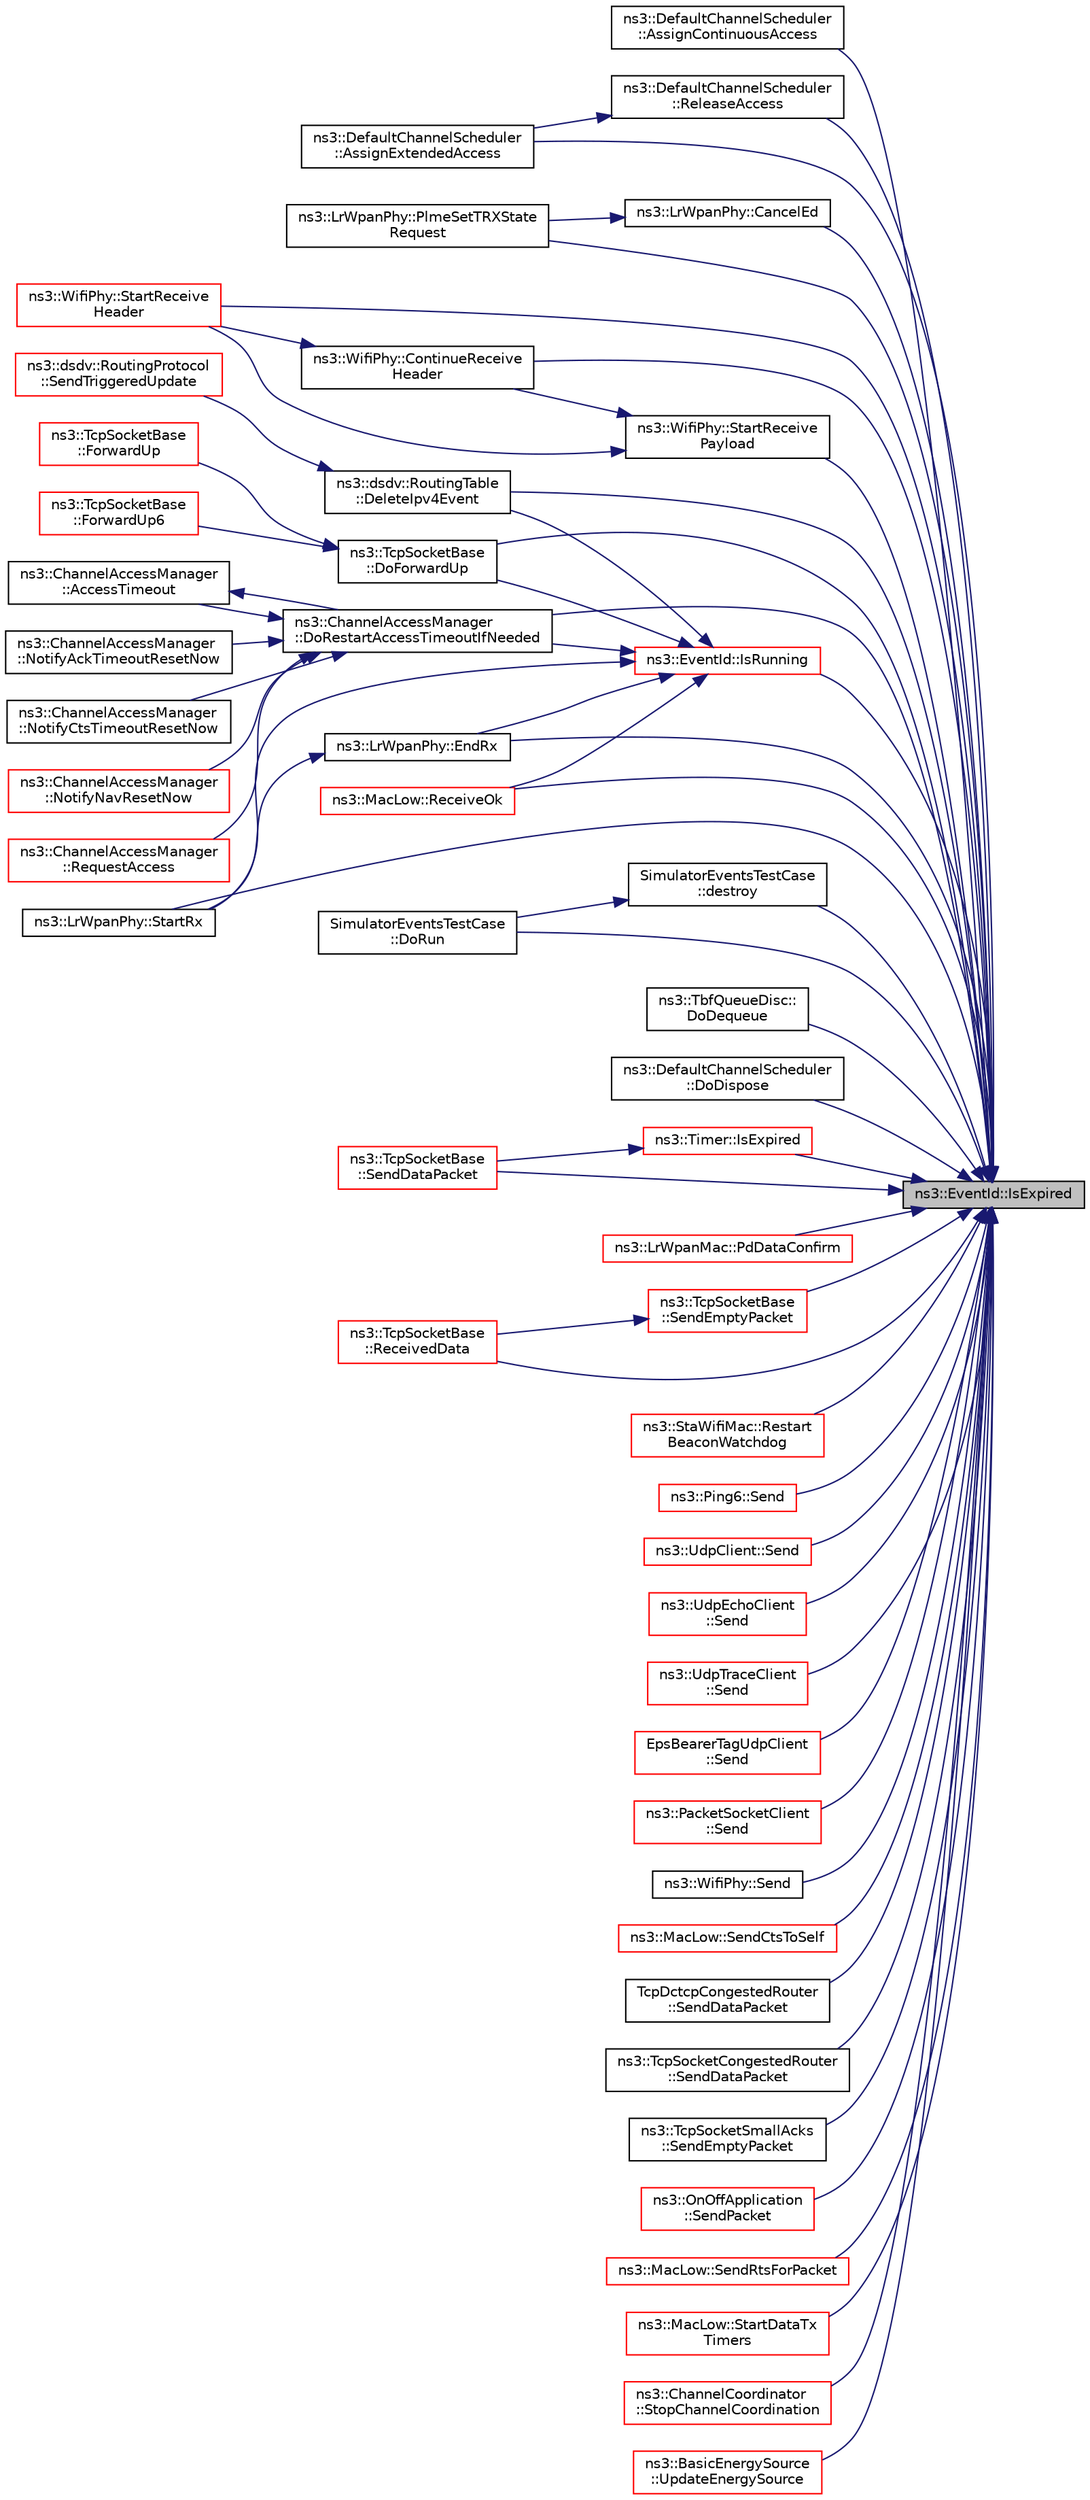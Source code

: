 digraph "ns3::EventId::IsExpired"
{
 // LATEX_PDF_SIZE
  edge [fontname="Helvetica",fontsize="10",labelfontname="Helvetica",labelfontsize="10"];
  node [fontname="Helvetica",fontsize="10",shape=record];
  rankdir="RL";
  Node1 [label="ns3::EventId::IsExpired",height=0.2,width=0.4,color="black", fillcolor="grey75", style="filled", fontcolor="black",tooltip="This method is syntactic sugar for the ns3::Simulator::IsExpired method."];
  Node1 -> Node2 [dir="back",color="midnightblue",fontsize="10",style="solid",fontname="Helvetica"];
  Node2 [label="ns3::DefaultChannelScheduler\l::AssignContinuousAccess",height=0.2,width=0.4,color="black", fillcolor="white", style="filled",URL="$classns3_1_1_default_channel_scheduler.html#aa693aed997fedf77fdbbb70ba862f887",tooltip=" "];
  Node1 -> Node3 [dir="back",color="midnightblue",fontsize="10",style="solid",fontname="Helvetica"];
  Node3 [label="ns3::DefaultChannelScheduler\l::AssignExtendedAccess",height=0.2,width=0.4,color="black", fillcolor="white", style="filled",URL="$classns3_1_1_default_channel_scheduler.html#ac04d88e86b56d56681145dfb16b7cbeb",tooltip=" "];
  Node1 -> Node4 [dir="back",color="midnightblue",fontsize="10",style="solid",fontname="Helvetica"];
  Node4 [label="ns3::LrWpanPhy::CancelEd",height=0.2,width=0.4,color="black", fillcolor="white", style="filled",URL="$classns3_1_1_lr_wpan_phy.html#af05ebca568ec11ec5621f9d361d77295",tooltip="Cancel an ongoing ED procedure."];
  Node4 -> Node5 [dir="back",color="midnightblue",fontsize="10",style="solid",fontname="Helvetica"];
  Node5 [label="ns3::LrWpanPhy::PlmeSetTRXState\lRequest",height=0.2,width=0.4,color="black", fillcolor="white", style="filled",URL="$classns3_1_1_lr_wpan_phy.html#a250bd133e6781745e652c8f3a3c7badc",tooltip="IEEE 802.15.4-2006 section 6.2.2.7 PLME-SET-TRX-STATE.request Set PHY state."];
  Node1 -> Node6 [dir="back",color="midnightblue",fontsize="10",style="solid",fontname="Helvetica"];
  Node6 [label="ns3::WifiPhy::ContinueReceive\lHeader",height=0.2,width=0.4,color="black", fillcolor="white", style="filled",URL="$classns3_1_1_wifi_phy.html#ac5c2d333cf5e8c1f33604ef1584486fe",tooltip="Continue receiving the PHY header of a PPDU (i.e."];
  Node6 -> Node7 [dir="back",color="midnightblue",fontsize="10",style="solid",fontname="Helvetica"];
  Node7 [label="ns3::WifiPhy::StartReceive\lHeader",height=0.2,width=0.4,color="red", fillcolor="white", style="filled",URL="$classns3_1_1_wifi_phy.html#aa7bcb29f6ad8b8280792fc83a25f8eac",tooltip="Start receiving the PHY header of a PPDU (i.e."];
  Node1 -> Node30 [dir="back",color="midnightblue",fontsize="10",style="solid",fontname="Helvetica"];
  Node30 [label="ns3::dsdv::RoutingTable\l::DeleteIpv4Event",height=0.2,width=0.4,color="black", fillcolor="white", style="filled",URL="$classns3_1_1dsdv_1_1_routing_table.html#a64caf377cd234d84f77215885d8b1967",tooltip="Clear up the entry from the map after the event is completed."];
  Node30 -> Node31 [dir="back",color="midnightblue",fontsize="10",style="solid",fontname="Helvetica"];
  Node31 [label="ns3::dsdv::RoutingProtocol\l::SendTriggeredUpdate",height=0.2,width=0.4,color="red", fillcolor="white", style="filled",URL="$classns3_1_1dsdv_1_1_routing_protocol.html#adc414310ddaa5e69520a176c0dac59cc",tooltip="Sends trigger update from a node."];
  Node1 -> Node37 [dir="back",color="midnightblue",fontsize="10",style="solid",fontname="Helvetica"];
  Node37 [label="SimulatorEventsTestCase\l::destroy",height=0.2,width=0.4,color="black", fillcolor="white", style="filled",URL="$class_simulator_events_test_case.html#a1ccb189e5b14b7d42e5641e575fee4a2",tooltip=" "];
  Node37 -> Node38 [dir="back",color="midnightblue",fontsize="10",style="solid",fontname="Helvetica"];
  Node38 [label="SimulatorEventsTestCase\l::DoRun",height=0.2,width=0.4,color="black", fillcolor="white", style="filled",URL="$class_simulator_events_test_case.html#a00040d668dfec666439e200cbf653807",tooltip="Implementation to actually run this TestCase."];
  Node1 -> Node39 [dir="back",color="midnightblue",fontsize="10",style="solid",fontname="Helvetica"];
  Node39 [label="ns3::TbfQueueDisc::\lDoDequeue",height=0.2,width=0.4,color="black", fillcolor="white", style="filled",URL="$classns3_1_1_tbf_queue_disc.html#adbd2533e54dd52ba3c4f064be5e0b87e",tooltip="This function actually extracts a packet from the queue disc."];
  Node1 -> Node40 [dir="back",color="midnightblue",fontsize="10",style="solid",fontname="Helvetica"];
  Node40 [label="ns3::DefaultChannelScheduler\l::DoDispose",height=0.2,width=0.4,color="black", fillcolor="white", style="filled",URL="$classns3_1_1_default_channel_scheduler.html#a3f03555954b3895a69f39394cb37f251",tooltip="Destructor implementation."];
  Node1 -> Node41 [dir="back",color="midnightblue",fontsize="10",style="solid",fontname="Helvetica"];
  Node41 [label="ns3::TcpSocketBase\l::DoForwardUp",height=0.2,width=0.4,color="black", fillcolor="white", style="filled",URL="$classns3_1_1_tcp_socket_base.html#ad5e7b21b9e9371bf9c19da5d3c56aac1",tooltip="Called by TcpSocketBase::ForwardUp{,6}()."];
  Node41 -> Node42 [dir="back",color="midnightblue",fontsize="10",style="solid",fontname="Helvetica"];
  Node42 [label="ns3::TcpSocketBase\l::ForwardUp",height=0.2,width=0.4,color="red", fillcolor="white", style="filled",URL="$classns3_1_1_tcp_socket_base.html#a2ebbcb9713facc9481341fcd972cdd82",tooltip="Called by the L3 protocol when it received a packet to pass on to TCP."];
  Node41 -> Node50 [dir="back",color="midnightblue",fontsize="10",style="solid",fontname="Helvetica"];
  Node50 [label="ns3::TcpSocketBase\l::ForwardUp6",height=0.2,width=0.4,color="red", fillcolor="white", style="filled",URL="$classns3_1_1_tcp_socket_base.html#aa0cd34b3562685596b2c3fd1e6a42a6f",tooltip="Called by the L3 protocol when it received a packet to pass on to TCP."];
  Node1 -> Node51 [dir="back",color="midnightblue",fontsize="10",style="solid",fontname="Helvetica"];
  Node51 [label="ns3::ChannelAccessManager\l::DoRestartAccessTimeoutIfNeeded",height=0.2,width=0.4,color="black", fillcolor="white", style="filled",URL="$classns3_1_1_channel_access_manager.html#a4197521f9ff8b1a70f837ed87e8737e3",tooltip=" "];
  Node51 -> Node52 [dir="back",color="midnightblue",fontsize="10",style="solid",fontname="Helvetica"];
  Node52 [label="ns3::ChannelAccessManager\l::AccessTimeout",height=0.2,width=0.4,color="black", fillcolor="white", style="filled",URL="$classns3_1_1_channel_access_manager.html#a0b155956cb94bba762d15d54cc1fe7ca",tooltip="Called when access timeout should occur (e.g."];
  Node52 -> Node51 [dir="back",color="midnightblue",fontsize="10",style="solid",fontname="Helvetica"];
  Node51 -> Node53 [dir="back",color="midnightblue",fontsize="10",style="solid",fontname="Helvetica"];
  Node53 [label="ns3::ChannelAccessManager\l::NotifyAckTimeoutResetNow",height=0.2,width=0.4,color="black", fillcolor="white", style="filled",URL="$classns3_1_1_channel_access_manager.html#ad6ada9e298f4ba088d5761960dad307b",tooltip="Notify that ack timer has reset."];
  Node51 -> Node54 [dir="back",color="midnightblue",fontsize="10",style="solid",fontname="Helvetica"];
  Node54 [label="ns3::ChannelAccessManager\l::NotifyCtsTimeoutResetNow",height=0.2,width=0.4,color="black", fillcolor="white", style="filled",URL="$classns3_1_1_channel_access_manager.html#a34d6b5afc6410e08275fa93817d00f25",tooltip="Notify that CTS timer has reset."];
  Node51 -> Node55 [dir="back",color="midnightblue",fontsize="10",style="solid",fontname="Helvetica"];
  Node55 [label="ns3::ChannelAccessManager\l::NotifyNavResetNow",height=0.2,width=0.4,color="red", fillcolor="white", style="filled",URL="$classns3_1_1_channel_access_manager.html#ad718d29686e51027419769b3735e5dd4",tooltip=" "];
  Node51 -> Node57 [dir="back",color="midnightblue",fontsize="10",style="solid",fontname="Helvetica"];
  Node57 [label="ns3::ChannelAccessManager\l::RequestAccess",height=0.2,width=0.4,color="red", fillcolor="white", style="filled",URL="$classns3_1_1_channel_access_manager.html#abb772d23a9ee81e9b6ce46b3aefc67a8",tooltip=" "];
  Node1 -> Node38 [dir="back",color="midnightblue",fontsize="10",style="solid",fontname="Helvetica"];
  Node1 -> Node149 [dir="back",color="midnightblue",fontsize="10",style="solid",fontname="Helvetica"];
  Node149 [label="ns3::LrWpanPhy::EndRx",height=0.2,width=0.4,color="black", fillcolor="white", style="filled",URL="$classns3_1_1_lr_wpan_phy.html#a3a6d92e9b81bb3209b990e6ab12f37b3",tooltip="Finish the reception of a frame."];
  Node149 -> Node150 [dir="back",color="midnightblue",fontsize="10",style="solid",fontname="Helvetica"];
  Node150 [label="ns3::LrWpanPhy::StartRx",height=0.2,width=0.4,color="black", fillcolor="white", style="filled",URL="$classns3_1_1_lr_wpan_phy.html#a0009842c2fb1be73d1ad437ca0e28b73",tooltip="Notify the SpectrumPhy instance of an incoming waveform."];
  Node1 -> Node151 [dir="back",color="midnightblue",fontsize="10",style="solid",fontname="Helvetica"];
  Node151 [label="ns3::Timer::IsExpired",height=0.2,width=0.4,color="red", fillcolor="white", style="filled",URL="$classns3_1_1_timer.html#a1eb2f885fb19da1147c0a3b864e61ba7",tooltip=" "];
  Node151 -> Node153 [dir="back",color="midnightblue",fontsize="10",style="solid",fontname="Helvetica"];
  Node153 [label="ns3::TcpSocketBase\l::SendDataPacket",height=0.2,width=0.4,color="red", fillcolor="white", style="filled",URL="$classns3_1_1_tcp_socket_base.html#a677488c04da1df87f916953a40e1bd64",tooltip="Extract at most maxSize bytes from the TxBuffer at sequence seq, add the TCP header,..."];
  Node1 -> Node174 [dir="back",color="midnightblue",fontsize="10",style="solid",fontname="Helvetica"];
  Node174 [label="ns3::EventId::IsRunning",height=0.2,width=0.4,color="red", fillcolor="white", style="filled",URL="$classns3_1_1_event_id.html#a8b41e6f8c54db6bede8a7dcaf917074a",tooltip="This method is syntactic sugar for !IsExpired()."];
  Node174 -> Node30 [dir="back",color="midnightblue",fontsize="10",style="solid",fontname="Helvetica"];
  Node174 -> Node41 [dir="back",color="midnightblue",fontsize="10",style="solid",fontname="Helvetica"];
  Node174 -> Node51 [dir="back",color="midnightblue",fontsize="10",style="solid",fontname="Helvetica"];
  Node174 -> Node149 [dir="back",color="midnightblue",fontsize="10",style="solid",fontname="Helvetica"];
  Node174 -> Node79 [dir="back",color="midnightblue",fontsize="10",style="solid",fontname="Helvetica"];
  Node79 [label="ns3::MacLow::ReceiveOk",height=0.2,width=0.4,color="red", fillcolor="white", style="filled",URL="$classns3_1_1_mac_low.html#a2fffa82ad11ebe0e113232813a816eff",tooltip=" "];
  Node174 -> Node150 [dir="back",color="midnightblue",fontsize="10",style="solid",fontname="Helvetica"];
  Node1 -> Node209 [dir="back",color="midnightblue",fontsize="10",style="solid",fontname="Helvetica"];
  Node209 [label="ns3::LrWpanMac::PdDataConfirm",height=0.2,width=0.4,color="red", fillcolor="white", style="filled",URL="$classns3_1_1_lr_wpan_mac.html#ac81207dec57efdb50dc4b1132e68399f",tooltip="IEEE 802.15.4-2006 section 6.2.1.2 Confirm the end of transmission of an MPDU to MAC."];
  Node1 -> Node5 [dir="back",color="midnightblue",fontsize="10",style="solid",fontname="Helvetica"];
  Node1 -> Node234 [dir="back",color="midnightblue",fontsize="10",style="solid",fontname="Helvetica"];
  Node234 [label="ns3::TcpSocketBase\l::ReceivedData",height=0.2,width=0.4,color="red", fillcolor="white", style="filled",URL="$classns3_1_1_tcp_socket_base.html#a479e1a8be1ee1b169f87e57a4dc6f73c",tooltip="Recv of a data, put into buffer, call L7 to get it if necessary."];
  Node1 -> Node79 [dir="back",color="midnightblue",fontsize="10",style="solid",fontname="Helvetica"];
  Node1 -> Node273 [dir="back",color="midnightblue",fontsize="10",style="solid",fontname="Helvetica"];
  Node273 [label="ns3::DefaultChannelScheduler\l::ReleaseAccess",height=0.2,width=0.4,color="black", fillcolor="white", style="filled",URL="$classns3_1_1_default_channel_scheduler.html#af9ec39655871dbbc5f07bfe5f326ec53",tooltip=" "];
  Node273 -> Node3 [dir="back",color="midnightblue",fontsize="10",style="solid",fontname="Helvetica"];
  Node1 -> Node135 [dir="back",color="midnightblue",fontsize="10",style="solid",fontname="Helvetica"];
  Node135 [label="ns3::StaWifiMac::Restart\lBeaconWatchdog",height=0.2,width=0.4,color="red", fillcolor="white", style="filled",URL="$classns3_1_1_sta_wifi_mac.html#a873848ee518a0190f8feb3551f3d5969",tooltip="Restarts the beacon timer."];
  Node1 -> Node415 [dir="back",color="midnightblue",fontsize="10",style="solid",fontname="Helvetica"];
  Node415 [label="ns3::Ping6::Send",height=0.2,width=0.4,color="red", fillcolor="white", style="filled",URL="$classns3_1_1_ping6.html#a90c69934f60e7260d72f6c9fa1e6b341",tooltip="Send a packet."];
  Node1 -> Node418 [dir="back",color="midnightblue",fontsize="10",style="solid",fontname="Helvetica"];
  Node418 [label="ns3::UdpClient::Send",height=0.2,width=0.4,color="red", fillcolor="white", style="filled",URL="$classns3_1_1_udp_client.html#a1f30c47c9851f26913dbff4560979868",tooltip="Send a packet."];
  Node1 -> Node420 [dir="back",color="midnightblue",fontsize="10",style="solid",fontname="Helvetica"];
  Node420 [label="ns3::UdpEchoClient\l::Send",height=0.2,width=0.4,color="red", fillcolor="white", style="filled",URL="$classns3_1_1_udp_echo_client.html#acdbfd43efe67c30d2eb0b92a8dcbcdde",tooltip="Send a packet."];
  Node1 -> Node423 [dir="back",color="midnightblue",fontsize="10",style="solid",fontname="Helvetica"];
  Node423 [label="ns3::UdpTraceClient\l::Send",height=0.2,width=0.4,color="red", fillcolor="white", style="filled",URL="$structns3_1_1_udp_trace_client.html#a050aa4d5fea933c1093099846259f6ce",tooltip="Send a packet."];
  Node1 -> Node425 [dir="back",color="midnightblue",fontsize="10",style="solid",fontname="Helvetica"];
  Node425 [label="EpsBearerTagUdpClient\l::Send",height=0.2,width=0.4,color="red", fillcolor="white", style="filled",URL="$class_eps_bearer_tag_udp_client.html#a174ab1c14216adab1d1d231746d1a005",tooltip="Send function."];
  Node1 -> Node427 [dir="back",color="midnightblue",fontsize="10",style="solid",fontname="Helvetica"];
  Node427 [label="ns3::PacketSocketClient\l::Send",height=0.2,width=0.4,color="red", fillcolor="white", style="filled",URL="$classns3_1_1_packet_socket_client.html#ad3a4b71574d311bbc927ec46dc52abd0",tooltip="Send a packet."];
  Node1 -> Node178 [dir="back",color="midnightblue",fontsize="10",style="solid",fontname="Helvetica"];
  Node178 [label="ns3::WifiPhy::Send",height=0.2,width=0.4,color="black", fillcolor="white", style="filled",URL="$classns3_1_1_wifi_phy.html#ae2f35b3d040230efc25a13d51a6a141f",tooltip=" "];
  Node1 -> Node89 [dir="back",color="midnightblue",fontsize="10",style="solid",fontname="Helvetica"];
  Node89 [label="ns3::MacLow::SendCtsToSelf",height=0.2,width=0.4,color="red", fillcolor="white", style="filled",URL="$classns3_1_1_mac_low.html#a209c346576d367ef16cfa1cfdefff909",tooltip="Send CTS for a CTS-to-self mechanism."];
  Node1 -> Node153 [dir="back",color="midnightblue",fontsize="10",style="solid",fontname="Helvetica"];
  Node1 -> Node429 [dir="back",color="midnightblue",fontsize="10",style="solid",fontname="Helvetica"];
  Node429 [label="TcpDctcpCongestedRouter\l::SendDataPacket",height=0.2,width=0.4,color="black", fillcolor="white", style="filled",URL="$class_tcp_dctcp_congested_router.html#a63326e12c0cd52f1e75a6aff7cde9e14",tooltip="Extract at most maxSize bytes from the TxBuffer at sequence seq, add the TCP header,..."];
  Node1 -> Node170 [dir="back",color="midnightblue",fontsize="10",style="solid",fontname="Helvetica"];
  Node170 [label="ns3::TcpSocketCongestedRouter\l::SendDataPacket",height=0.2,width=0.4,color="black", fillcolor="white", style="filled",URL="$classns3_1_1_tcp_socket_congested_router.html#a38a8f936ef3bc7edd10fe0bbcccf2d2d",tooltip="Extract at most maxSize bytes from the TxBuffer at sequence seq, add the TCP header,..."];
  Node1 -> Node430 [dir="back",color="midnightblue",fontsize="10",style="solid",fontname="Helvetica"];
  Node430 [label="ns3::TcpSocketBase\l::SendEmptyPacket",height=0.2,width=0.4,color="red", fillcolor="white", style="filled",URL="$classns3_1_1_tcp_socket_base.html#aa858913c9a4480a14d293f1014905b3e",tooltip="Send a empty packet that carries a flag, e.g., ACK."];
  Node430 -> Node234 [dir="back",color="midnightblue",fontsize="10",style="solid",fontname="Helvetica"];
  Node1 -> Node239 [dir="back",color="midnightblue",fontsize="10",style="solid",fontname="Helvetica"];
  Node239 [label="ns3::TcpSocketSmallAcks\l::SendEmptyPacket",height=0.2,width=0.4,color="black", fillcolor="white", style="filled",URL="$classns3_1_1_tcp_socket_small_acks.html#aa1b40c84003225f76661534dfa82634b",tooltip="Send a empty packet that carries a flag, e.g., ACK."];
  Node1 -> Node200 [dir="back",color="midnightblue",fontsize="10",style="solid",fontname="Helvetica"];
  Node200 [label="ns3::OnOffApplication\l::SendPacket",height=0.2,width=0.4,color="red", fillcolor="white", style="filled",URL="$classns3_1_1_on_off_application.html#afe6fb4d4e772370c797b722dbe6f7e3f",tooltip="Send a packet."];
  Node1 -> Node71 [dir="back",color="midnightblue",fontsize="10",style="solid",fontname="Helvetica"];
  Node71 [label="ns3::MacLow::SendRtsForPacket",height=0.2,width=0.4,color="red", fillcolor="white", style="filled",URL="$classns3_1_1_mac_low.html#ac472702b866a51ea2dfb7637381897aa",tooltip="Send RTS to begin RTS-CTS-Data-Ack transaction."];
  Node1 -> Node84 [dir="back",color="midnightblue",fontsize="10",style="solid",fontname="Helvetica"];
  Node84 [label="ns3::MacLow::StartDataTx\lTimers",height=0.2,width=0.4,color="red", fillcolor="white", style="filled",URL="$classns3_1_1_mac_low.html#ae7e8072b7d1f8b775000f6f07ee5a3c1",tooltip="Start a Data timer by scheduling appropriate Ack timeout."];
  Node1 -> Node7 [dir="back",color="midnightblue",fontsize="10",style="solid",fontname="Helvetica"];
  Node1 -> Node179 [dir="back",color="midnightblue",fontsize="10",style="solid",fontname="Helvetica"];
  Node179 [label="ns3::WifiPhy::StartReceive\lPayload",height=0.2,width=0.4,color="black", fillcolor="white", style="filled",URL="$classns3_1_1_wifi_phy.html#a613c3092a7f6f1dc2d815a4d2de989fa",tooltip="Start receiving the PSDU (i.e."];
  Node179 -> Node6 [dir="back",color="midnightblue",fontsize="10",style="solid",fontname="Helvetica"];
  Node179 -> Node7 [dir="back",color="midnightblue",fontsize="10",style="solid",fontname="Helvetica"];
  Node1 -> Node150 [dir="back",color="midnightblue",fontsize="10",style="solid",fontname="Helvetica"];
  Node1 -> Node437 [dir="back",color="midnightblue",fontsize="10",style="solid",fontname="Helvetica"];
  Node437 [label="ns3::ChannelCoordinator\l::StopChannelCoordination",height=0.2,width=0.4,color="red", fillcolor="white", style="filled",URL="$classns3_1_1_channel_coordinator.html#a24d7d0c8fcd5570fdf8dbe0f201a7ab2",tooltip="stop channel coordination events"];
  Node1 -> Node439 [dir="back",color="midnightblue",fontsize="10",style="solid",fontname="Helvetica"];
  Node439 [label="ns3::BasicEnergySource\l::UpdateEnergySource",height=0.2,width=0.4,color="red", fillcolor="white", style="filled",URL="$classns3_1_1_basic_energy_source.html#a184cad1de97de7162e18f976d987bdaf",tooltip="Implements UpdateEnergySource."];
}

